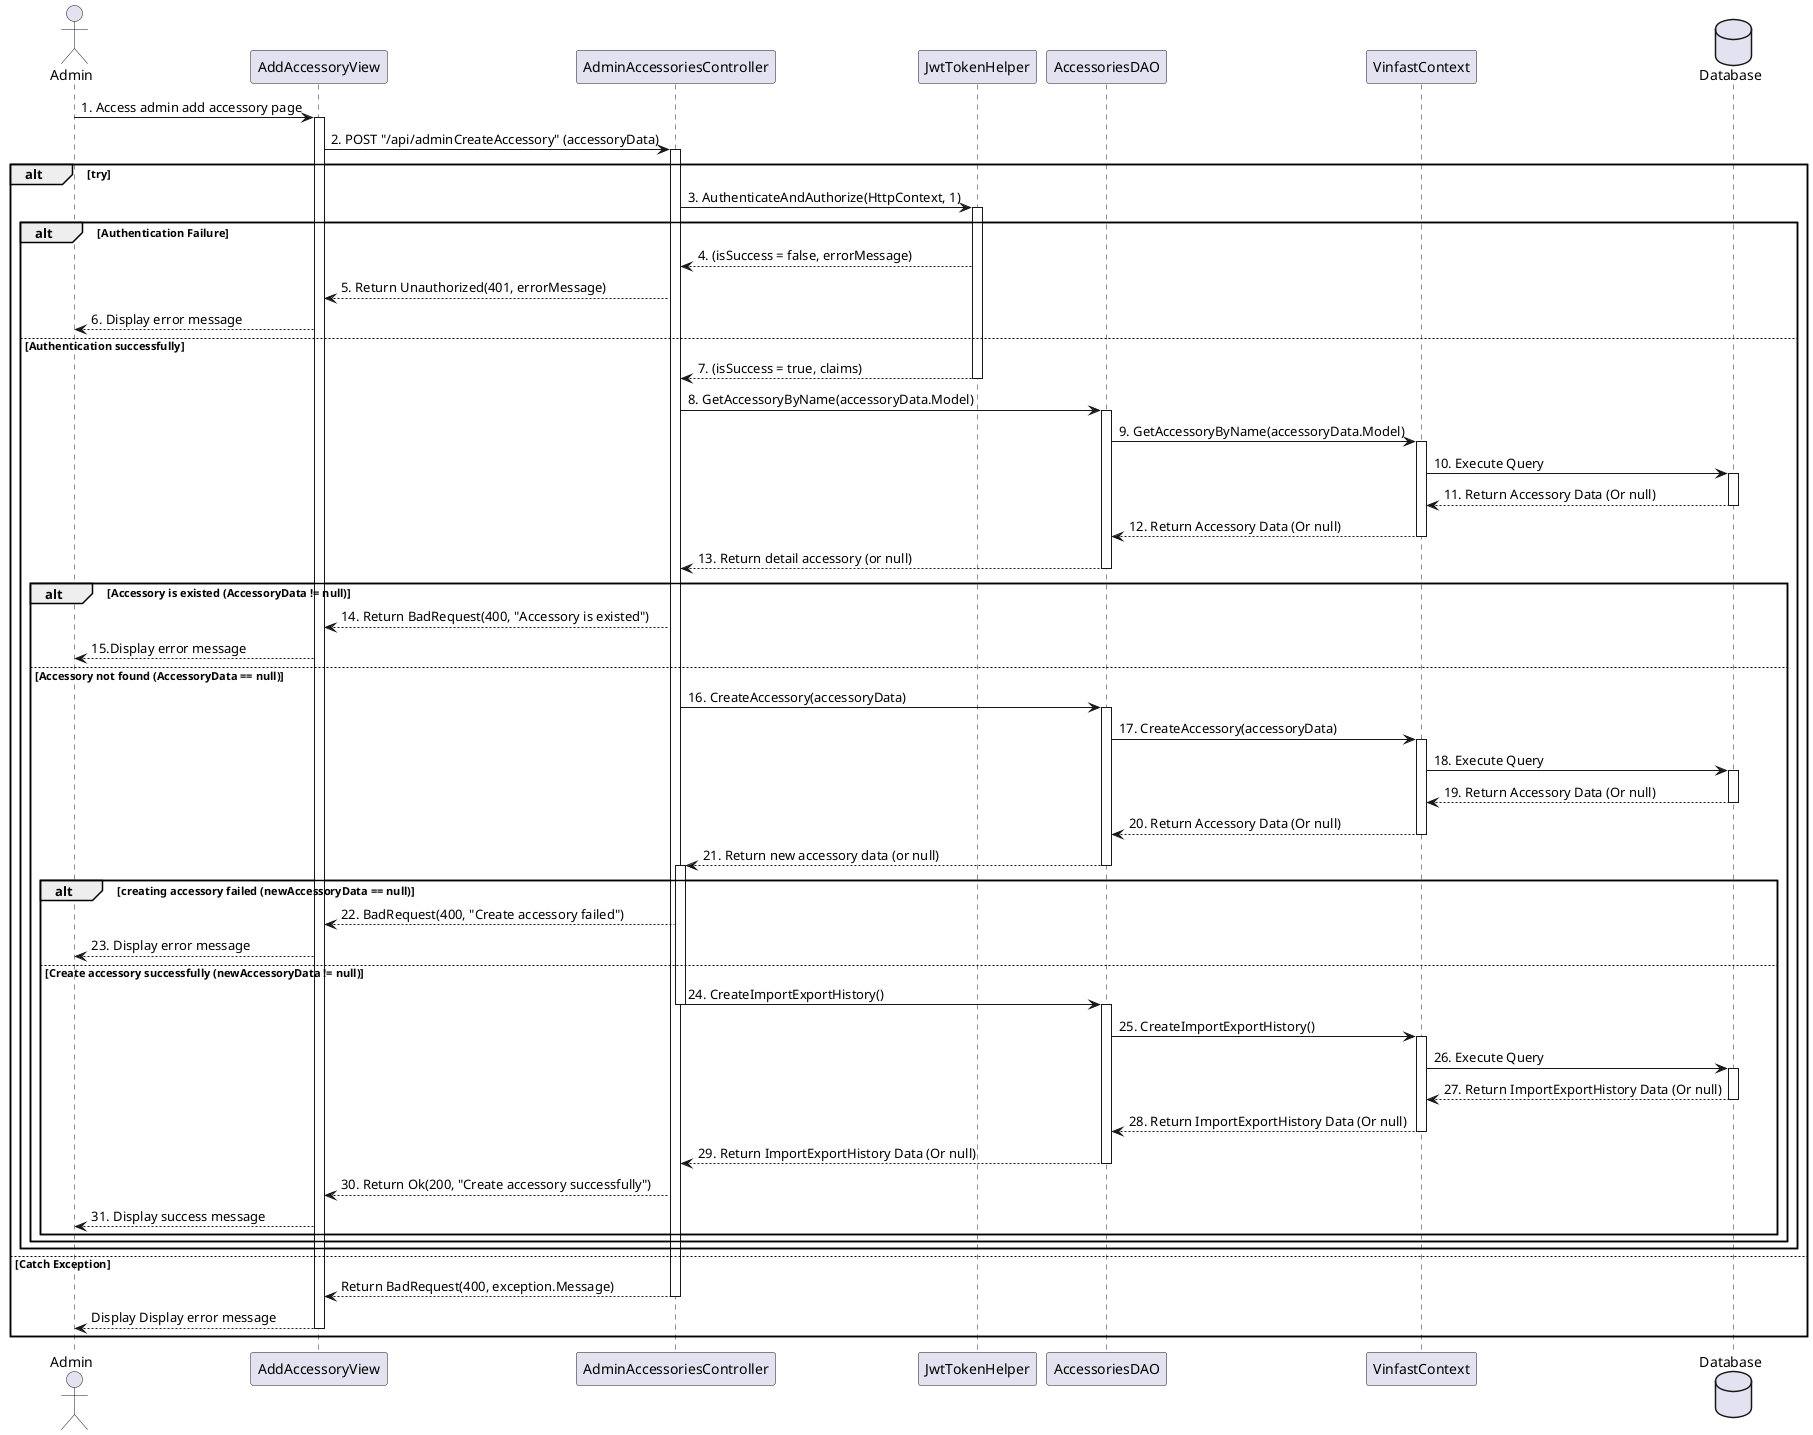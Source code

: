 @startuml
actor Admin
participant AddAccessoryView
participant AdminAccessoriesController
participant JwtTokenHelper
participant AccessoriesDAO
participant VinfastContext
database Database


Admin -> AddAccessoryView: 1. Access admin add accessory page
activate AddAccessoryView

AddAccessoryView -> AdminAccessoriesController: 2. POST "/api/adminCreateAccessory" (accessoryData)
alt try
    activate AdminAccessoriesController
    AdminAccessoriesController -> JwtTokenHelper: 3. AuthenticateAndAuthorize(HttpContext, 1)
    alt Authentication Failure
        activate JwtTokenHelper
        JwtTokenHelper --> AdminAccessoriesController: 4. (isSuccess = false, errorMessage)
        AdminAccessoriesController --> AddAccessoryView: 5. Return Unauthorized(401, errorMessage)
        AddAccessoryView --> Admin: 6. Display error message
        
    else Authentication successfully
        JwtTokenHelper --> AdminAccessoriesController: 7. (isSuccess = true, claims)
        deactivate JwtTokenHelper
        ' complete check authentication
        AdminAccessoriesController -> AccessoriesDAO: 8. GetAccessoryByName(accessoryData.Model)
        activate AccessoriesDAO
        
        AccessoriesDAO -> VinfastContext: 9. GetAccessoryByName(accessoryData.Model)
        activate VinfastContext
        
        VinfastContext -> Database: 10. Execute Query
        activate Database
        Database --> VinfastContext: 11. Return Accessory Data (Or null)
        deactivate Database
        
        VinfastContext --> AccessoriesDAO: 12. Return Accessory Data (Or null)
        deactivate VinfastContext
        AccessoriesDAO --> AdminAccessoriesController: 13. Return detail accessory (or null)
        deactivate AccessoriesDAO

        alt Accessory is existed (AccessoryData != null)
            AdminAccessoriesController --> AddAccessoryView: 14. Return BadRequest(400, "Accessory is existed")
            AddAccessoryView --> Admin: 15.Display error message
        else Accessory not found (AccessoryData == null)
            AdminAccessoriesController -> AccessoriesDAO: 16. CreateAccessory(accessoryData)
            Activate AccessoriesDAO
            AccessoriesDAO -> VinfastContext: 17. CreateAccessory(accessoryData)
            activate VinfastContext
            VinfastContext -> Database: 18. Execute Query
            activate Database
            Database --> VinfastContext: 19. Return Accessory Data (Or null)
            deactivate Database
            VinfastContext --> AccessoriesDAO: 20. Return Accessory Data (Or null)
            deactivate VinfastContext
            AccessoriesDAO --> AdminAccessoriesController: 21. Return new accessory data (or null)
            deactivate AccessoriesDAO
            activate AdminAccessoriesController
            alt creating accessory failed (newAccessoryData == null)
                AdminAccessoriesController --> AddAccessoryView: 22. BadRequest(400, "Create accessory failed")
                AddAccessoryView --> Admin: 23. Display error message
            else Create accessory successfully (newAccessoryData != null)
                AdminAccessoriesController -> AccessoriesDAO: 24. CreateImportExportHistory()
                deactivate AdminAccessoriesController
                activate AccessoriesDAO
                AccessoriesDAO -> VinfastContext: 25. CreateImportExportHistory()
                activate VinfastContext
                VinfastContext -> Database: 26. Execute Query
                activate Database
                Database --> VinfastContext: 27. Return ImportExportHistory Data (Or null)
                deactivate Database
                VinfastContext --> AccessoriesDAO: 28. Return ImportExportHistory Data (Or null)
                deactivate VinfastContext
                AccessoriesDAO --> AdminAccessoriesController: 29. Return ImportExportHistory Data (Or null)
                deactivate AccessoriesDAO
                AdminAccessoriesController --> AddAccessoryView: 30. Return Ok(200, "Create accessory successfully")
                AddAccessoryView --> Admin: 31. Display success message
            end
        end
    end
else Catch Exception
    AdminAccessoriesController --> AddAccessoryView: Return BadRequest(400, exception.Message)
    deactivate AdminAccessoriesController
    AddAccessoryView --> Admin: Display Display error message
deactivate AddAccessoryView
end




@enduml